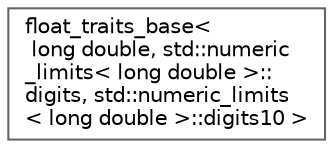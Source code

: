 digraph "Graphical Class Hierarchy"
{
 // LATEX_PDF_SIZE
  bgcolor="transparent";
  edge [fontname=Helvetica,fontsize=10,labelfontname=Helvetica,labelfontsize=10];
  node [fontname=Helvetica,fontsize=10,shape=box,height=0.2,width=0.4];
  rankdir="LR";
  Node0 [id="Node000000",label="float_traits_base\<\l long double, std::numeric\l_limits\< long double \>::\ldigits, std::numeric_limits\l\< long double \>::digits10 \>",height=0.2,width=0.4,color="grey40", fillcolor="white", style="filled",URL="$structfloat__traits__base.html",tooltip=" "];
}
